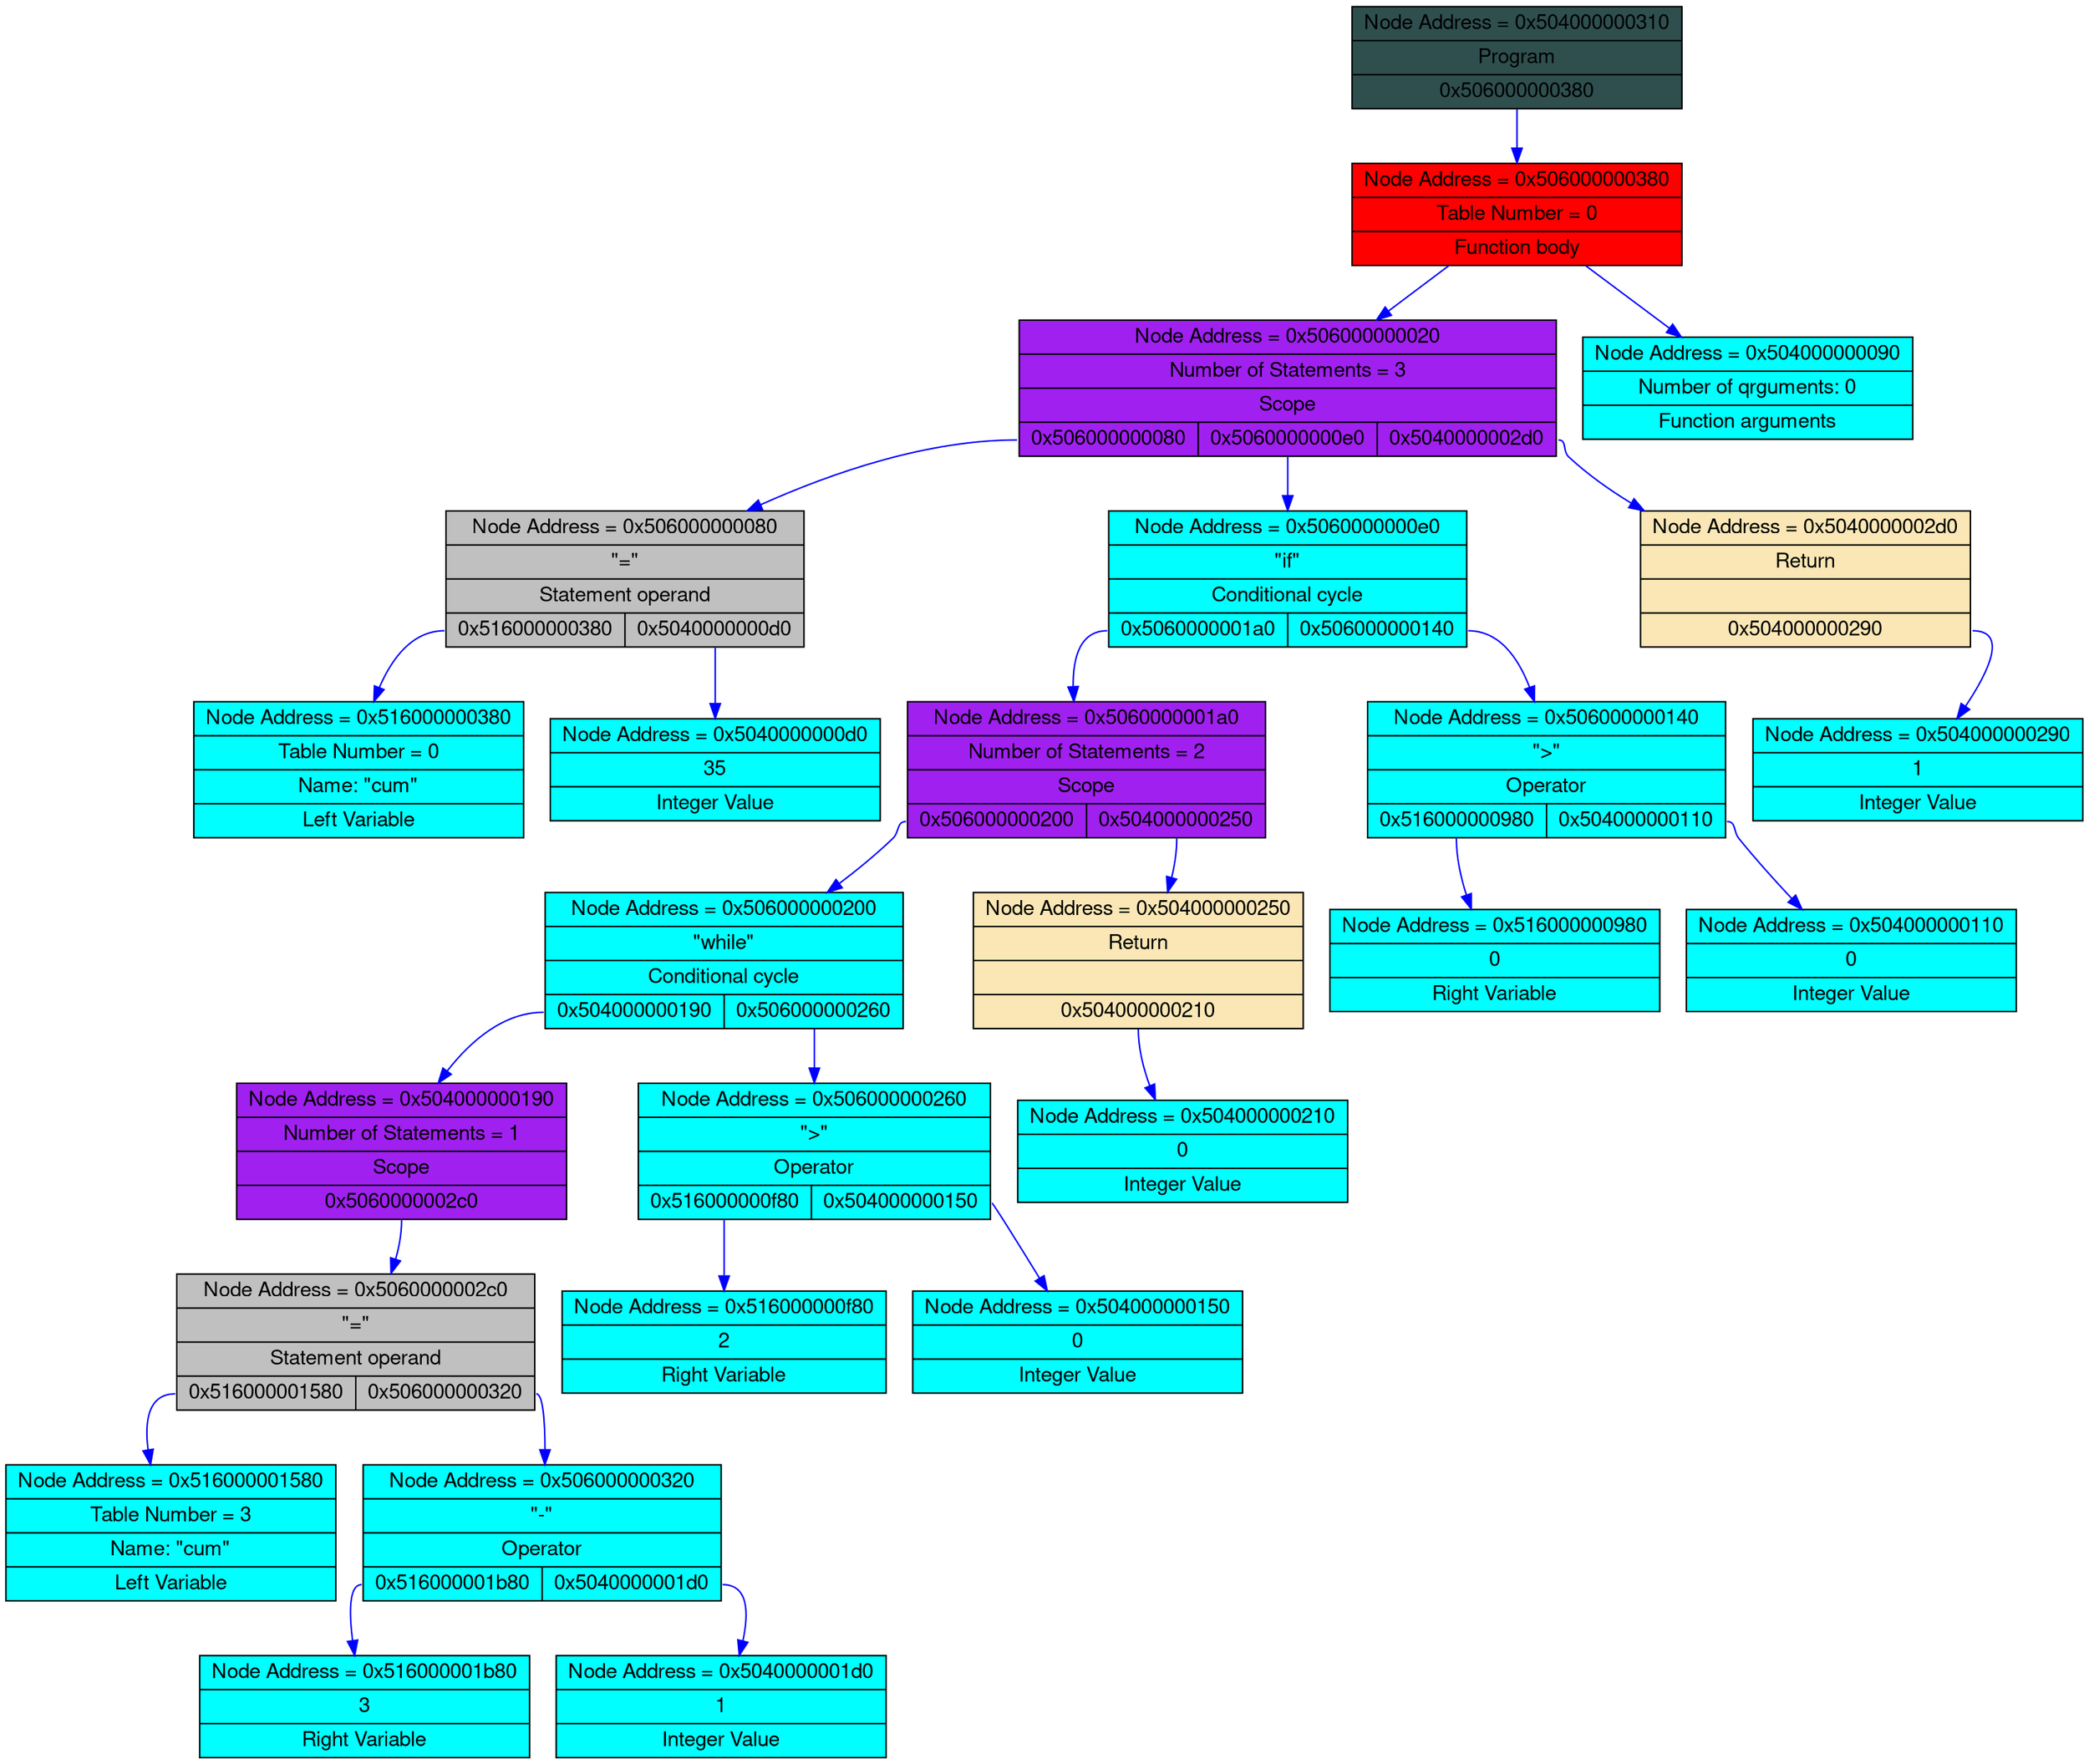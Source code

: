 digraph g {
fontname="Helvetica,Arial,sans-serif"node [fontname="Helvetica,Arial,sans-serif", color = "green"]
graph [
rankdir = "TB"
];
node [
fontisze = "16"
shape = "ellipse"
style = filled
];

"node0" [
rank = 0
"label" = "{<adr> Node Address =  0x504000000310|<value> Program|{<d0>0x506000000380}}"
color="black"
fillcolor="#2F4F4F"
shape = "record"];node0: <d0> -> node1[color = "blue"];

"node1" [
rank = 1
"label" = "{<adr> Node Address =  0x506000000380|<value> Table Number = 0|Function body}"
color="black"
fillcolor="red"
shape = "record"];node1: <d0> -> node2[color = "blue"];

"node2" [
rank = 2
"label" = "{<adr> Node Address =  0x506000000020|<value> Number of Statements = 3|Scope|{<d0>0x506000000080 |<d1>0x5060000000e0 |<d2>0x5040000002d0}}"
color="black"
fillcolor="purple"
shape = "record"];node2: <d0> -> node3[color = "blue"];

"node3" [
rank = 3
"label" = "{<adr> Node Address =  0x506000000080|<value> \"=\"|Statement operand|{<d0>0x516000000380 |<d1>0x5040000000d0}}"
color="black"
fillcolor="grey"
shape = "record"];node3: <d0> -> node4[color = "blue"];

"node4" [
rank = 4
"label" = "{<adr> Node Address =  0x516000000380|<value> Table Number = 0|Name: \"cum\"|Left Variable}"
color="black"
fillcolor="cyan"
shape = "record"];node3: <d1> -> node5[color = "blue"];

"node5" [
rank = 5
"label" = "{<adr> Node Address =  0x5040000000d0|<value> 35|Integer Value}"
color="black"
fillcolor="cyan"
shape = "record"];node2: <d1> -> node6[color = "blue"];

"node6" [
rank = 4
"label" = "{<adr> Node Address =  0x5060000000e0|<value> \"if\"|Conditional cycle|{<d0>0x5060000001a0 |<d1>0x506000000140}}"
color="black"
fillcolor="cyan"
shape = "record"];node6: <d0> -> node7[color = "blue"];

"node7" [
rank = 5
"label" = "{<adr> Node Address =  0x5060000001a0|<value> Number of Statements = 2|Scope|{<d0>0x506000000200 |<d1>0x504000000250}}"
color="black"
fillcolor="purple"
shape = "record"];node7: <d0> -> node8[color = "blue"];

"node8" [
rank = 6
"label" = "{<adr> Node Address =  0x506000000200|<value> \"while\"|Conditional cycle|{<d0>0x504000000190 |<d1>0x506000000260}}"
color="black"
fillcolor="cyan"
shape = "record"];node8: <d0> -> node9[color = "blue"];

"node9" [
rank = 7
"label" = "{<adr> Node Address =  0x504000000190|<value> Number of Statements = 1|Scope|{<d0>0x5060000002c0}}"
color="black"
fillcolor="purple"
shape = "record"];node9: <d0> -> node10[color = "blue"];

"node10" [
rank = 8
"label" = "{<adr> Node Address =  0x5060000002c0|<value> \"=\"|Statement operand|{<d0>0x516000001580 |<d1>0x506000000320}}"
color="black"
fillcolor="grey"
shape = "record"];node10: <d0> -> node11[color = "blue"];

"node11" [
rank = 9
"label" = "{<adr> Node Address =  0x516000001580|<value> Table Number = 3|Name: \"cum\"|Left Variable}"
color="black"
fillcolor="cyan"
shape = "record"];node10: <d1> -> node12[color = "blue"];

"node12" [
rank = 10
"label" = "{<adr> Node Address =  0x506000000320|<value> \"\-\"|Operator|{<d0>0x516000001b80 |<d1>0x5040000001d0}}"
color="black"
fillcolor="cyan"
shape = "record"];node12: <d0> -> node13[color = "blue"];

"node13" [
rank = 11
"label" = "{<adr> Node Address =  0x516000001b80|<value> 3|Right Variable}"
color="black"
fillcolor="cyan"
shape = "record"];node12: <d1> -> node14[color = "blue"];

"node14" [
rank = 12
"label" = "{<adr> Node Address =  0x5040000001d0|<value> 1|Integer Value}"
color="black"
fillcolor="cyan"
shape = "record"];node8: <d1> -> node15[color = "blue"];

"node15" [
rank = 8
"label" = "{<adr> Node Address =  0x506000000260|<value> \"\>\"|Operator|{<d0>0x516000000f80 |<d1>0x504000000150}}"
color="black"
fillcolor="cyan"
shape = "record"];node15: <d0> -> node16[color = "blue"];

"node16" [
rank = 9
"label" = "{<adr> Node Address =  0x516000000f80|<value> 2|Right Variable}"
color="black"
fillcolor="cyan"
shape = "record"];node15: <d1> -> node17[color = "blue"];

"node17" [
rank = 10
"label" = "{<adr> Node Address =  0x504000000150|<value> 0|Integer Value}"
color="black"
fillcolor="cyan"
shape = "record"];node7: <d1> -> node18[color = "blue"];

"node18" [
rank = 7
"label" = "{<adr> Node Address =  0x504000000250|<value> Return||{<d0>0x504000000210}}"
color="black"
fillcolor="#FAE7B5"
shape = "record"];node18: <d0> -> node19[color = "blue"];

"node19" [
rank = 8
"label" = "{<adr> Node Address =  0x504000000210|<value> 0|Integer Value}"
color="black"
fillcolor="cyan"
shape = "record"];node6: <d1> -> node20[color = "blue"];

"node20" [
rank = 6
"label" = "{<adr> Node Address =  0x506000000140|<value> \"\>\"|Operator|{<d0>0x516000000980 |<d1>0x504000000110}}"
color="black"
fillcolor="cyan"
shape = "record"];node20: <d0> -> node21[color = "blue"];

"node21" [
rank = 7
"label" = "{<adr> Node Address =  0x516000000980|<value> 0|Right Variable}"
color="black"
fillcolor="cyan"
shape = "record"];node20: <d1> -> node22[color = "blue"];

"node22" [
rank = 8
"label" = "{<adr> Node Address =  0x504000000110|<value> 0|Integer Value}"
color="black"
fillcolor="cyan"
shape = "record"];node2: <d2> -> node23[color = "blue"];

"node23" [
rank = 5
"label" = "{<adr> Node Address =  0x5040000002d0|<value> Return||{<d0>0x504000000290}}"
color="black"
fillcolor="#FAE7B5"
shape = "record"];node23: <d0> -> node24[color = "blue"];

"node24" [
rank = 6
"label" = "{<adr> Node Address =  0x504000000290|<value> 1|Integer Value}"
color="black"
fillcolor="cyan"
shape = "record"];node1: <d1> -> node25[color = "blue"];

"node25" [
rank = 3
"label" = "{<adr> Node Address =  0x504000000090|<value> Number of qrguments: 0|Function arguments}"
color="black"
fillcolor="cyan"
shape = "record"];}